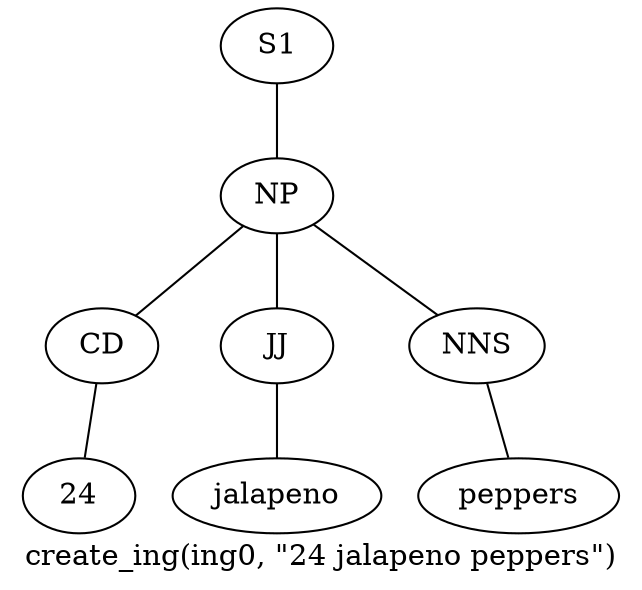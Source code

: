 graph SyntaxGraph {
	label = "create_ing(ing0, \"24 jalapeno peppers\")";
	Node0 [label="S1"];
	Node1 [label="NP"];
	Node2 [label="CD"];
	Node3 [label="24"];
	Node4 [label="JJ"];
	Node5 [label="jalapeno"];
	Node6 [label="NNS"];
	Node7 [label="peppers"];

	Node0 -- Node1;
	Node1 -- Node2;
	Node1 -- Node4;
	Node1 -- Node6;
	Node2 -- Node3;
	Node4 -- Node5;
	Node6 -- Node7;
}